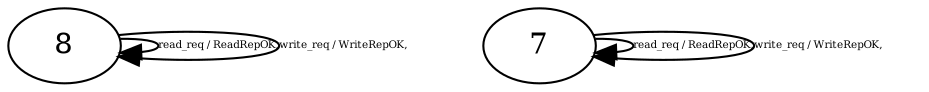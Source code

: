 digraph "Automata" { 
	 "8" [shape=ellipse,style=filled,fillcolor=white,URL="8"];
	 "7" [shape=ellipse,style=filled,fillcolor=white,URL="7"];
	 "7"->"7" [fontsize=5,label="read_req / ReadRepOK,",URL="t115"];
	 "7"->"7" [fontsize=5,label="write_req / WriteRepOK,",URL="t116"];
	 "8"->"8" [fontsize=5,label="read_req / ReadRepOK,",URL="t130"];
	 "8"->"8" [fontsize=5,label="write_req / WriteRepOK,",URL="t131"];
}
